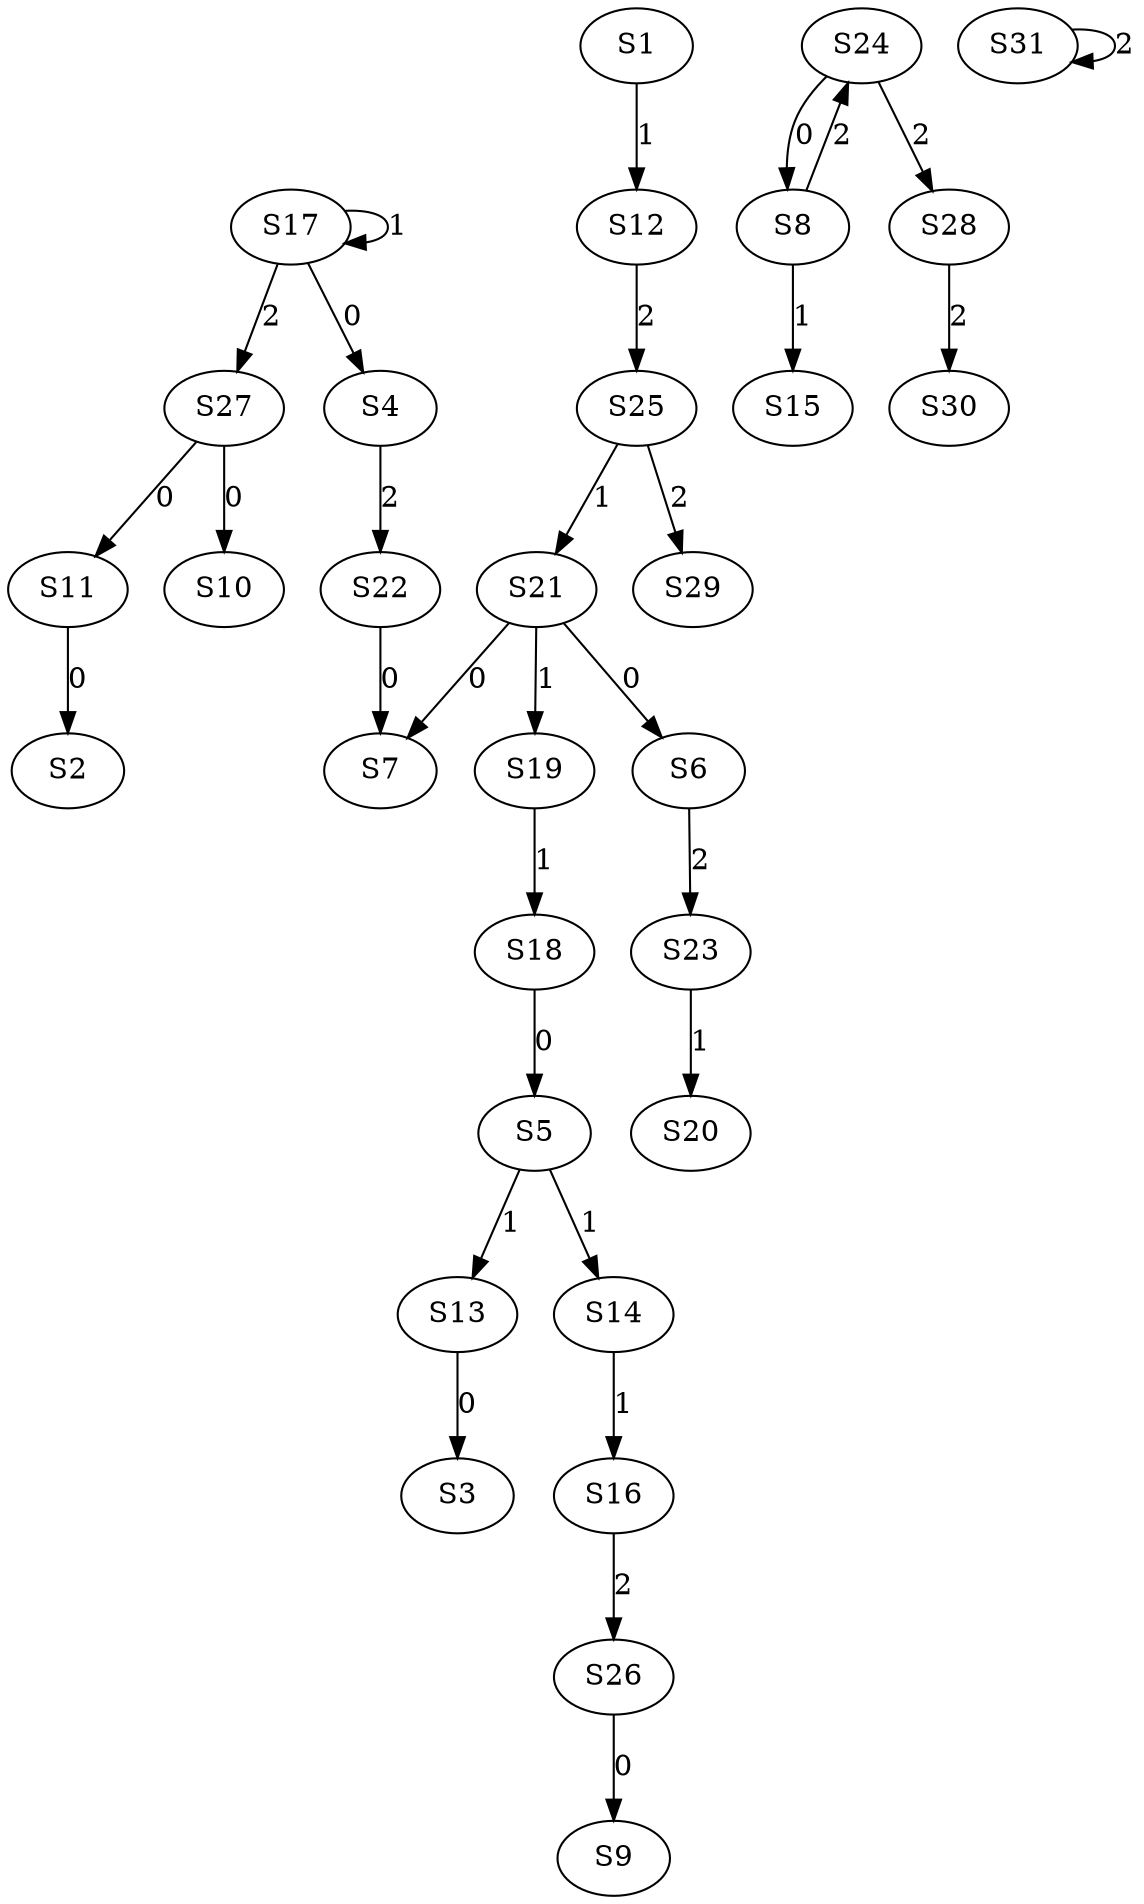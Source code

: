 strict digraph {
	S11 -> S2 [ label = 0 ];
	S13 -> S3 [ label = 0 ];
	S17 -> S4 [ label = 0 ];
	S18 -> S5 [ label = 0 ];
	S21 -> S6 [ label = 0 ];
	S21 -> S7 [ label = 0 ];
	S24 -> S8 [ label = 0 ];
	S26 -> S9 [ label = 0 ];
	S27 -> S10 [ label = 0 ];
	S27 -> S11 [ label = 0 ];
	S1 -> S12 [ label = 1 ];
	S5 -> S13 [ label = 1 ];
	S5 -> S14 [ label = 1 ];
	S8 -> S15 [ label = 1 ];
	S14 -> S16 [ label = 1 ];
	S17 -> S17 [ label = 1 ];
	S19 -> S18 [ label = 1 ];
	S21 -> S19 [ label = 1 ];
	S23 -> S20 [ label = 1 ];
	S25 -> S21 [ label = 1 ];
	S4 -> S22 [ label = 2 ];
	S6 -> S23 [ label = 2 ];
	S8 -> S24 [ label = 2 ];
	S12 -> S25 [ label = 2 ];
	S16 -> S26 [ label = 2 ];
	S17 -> S27 [ label = 2 ];
	S24 -> S28 [ label = 2 ];
	S25 -> S29 [ label = 2 ];
	S28 -> S30 [ label = 2 ];
	S31 -> S31 [ label = 2 ];
	S22 -> S7 [ label = 0 ];
}